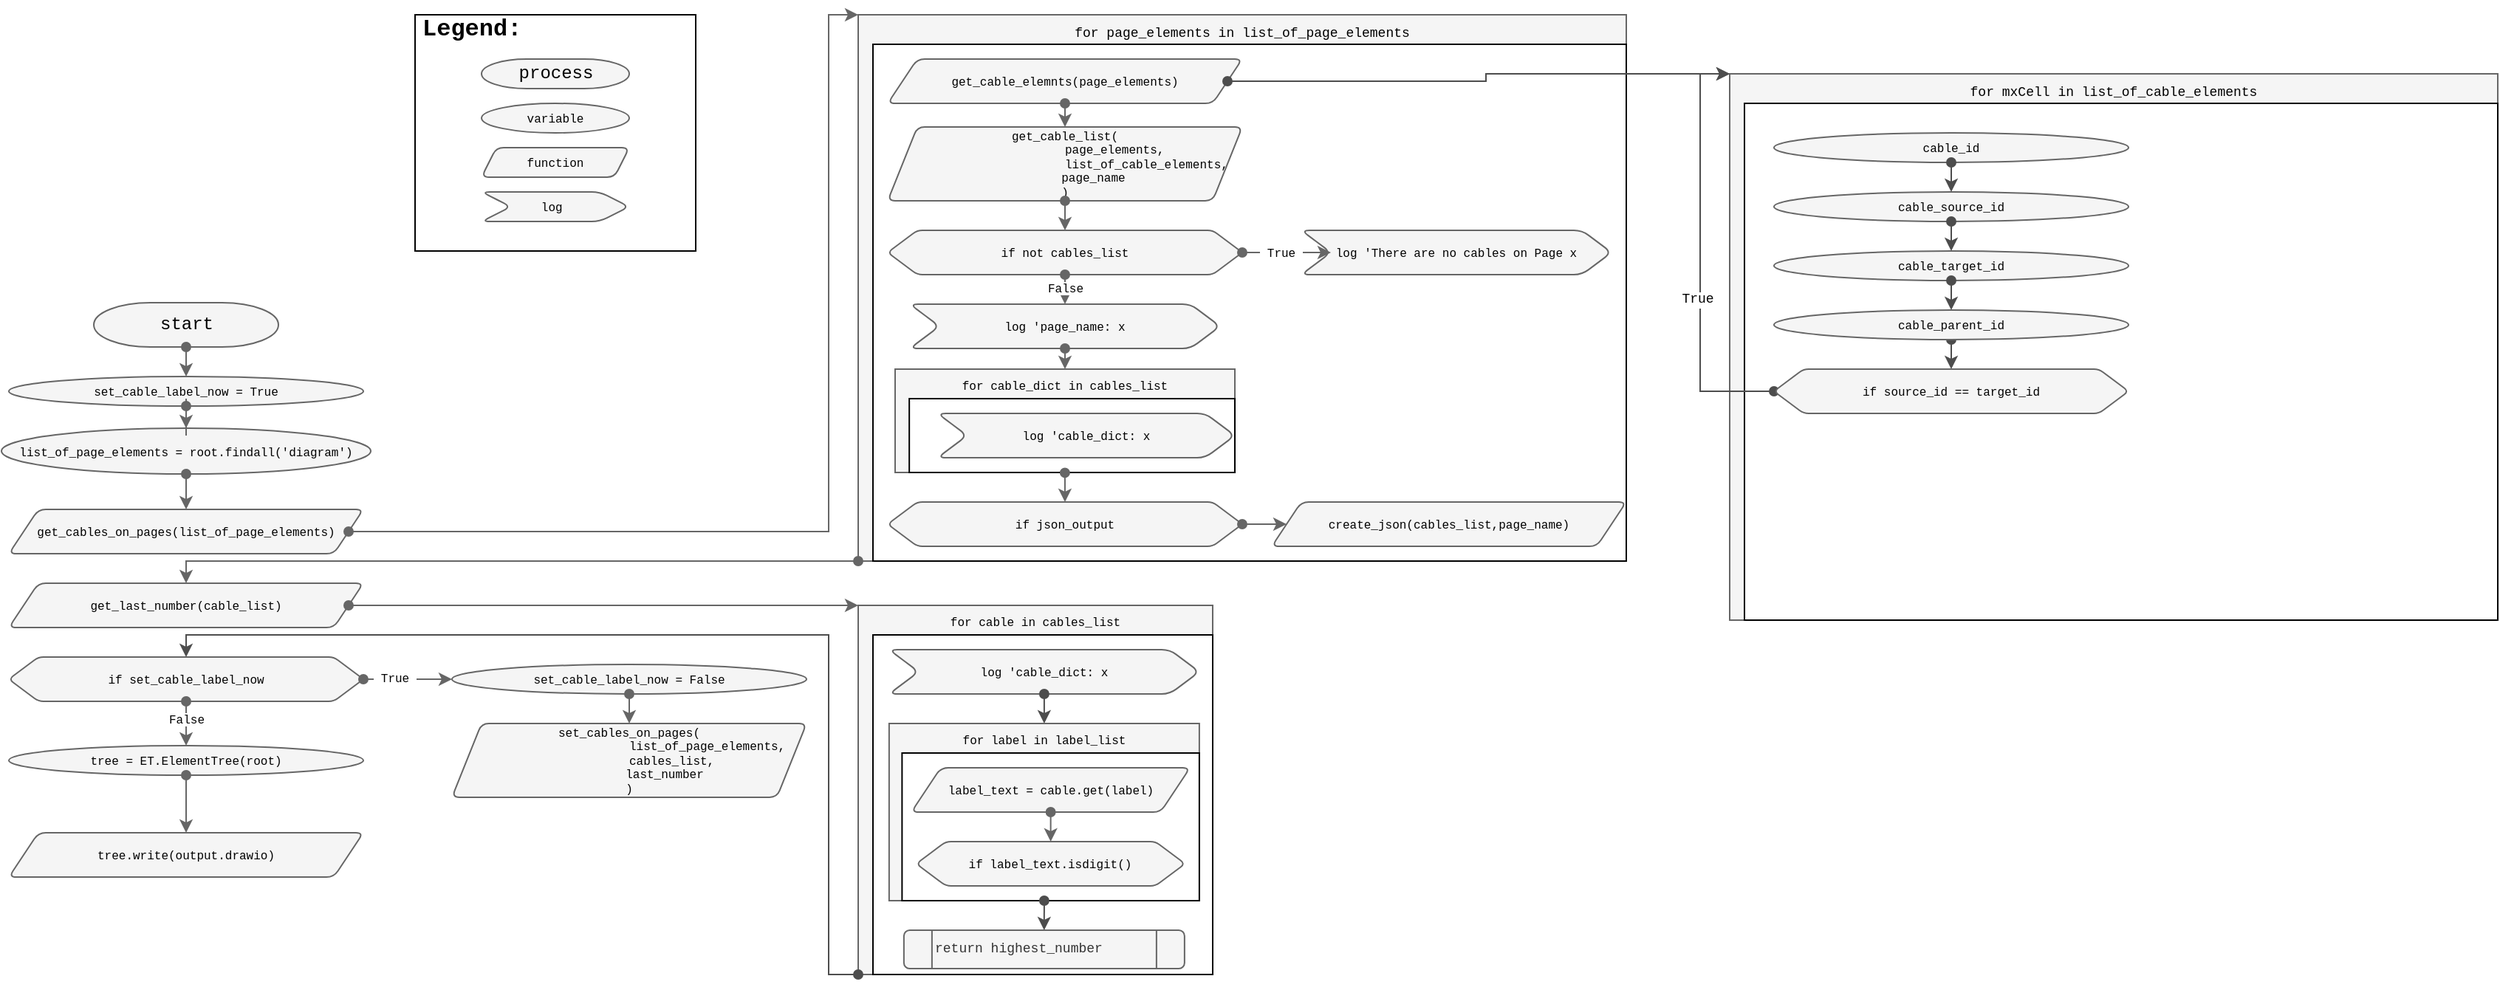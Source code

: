 <mxfile version="14.5.1" type="device"><diagram id="6a731a19-8d31-9384-78a2-239565b7b9f0" name="Page-1"><mxGraphModel dx="818" dy="600" grid="1" gridSize="10" guides="1" tooltips="1" connect="1" arrows="1" fold="1" page="1" pageScale="1" pageWidth="1169" pageHeight="827" background="#ffffff" math="0" shadow="0"><root><mxCell id="0"/><mxCell id="1" parent="0"/><mxCell id="BurVSN_nrZMifRmJG1uA-124" value="list_of_page_elements = root.findall('diagram')" style="ellipse;whiteSpace=wrap;html=1;rounded=1;shadow=0;sketch=0;fontSize=8;fontFamily=Courier New;fillColor=#f5f5f5;strokeColor=#666666;" vertex="1" parent="1"><mxGeometry x="40" y="320" width="250" height="31" as="geometry"/></mxCell><mxCell id="BurVSN_nrZMifRmJG1uA-59" value="get_cables_on_pages(list_of_page_elements)" style="shape=parallelogram;perimeter=parallelogramPerimeter;whiteSpace=wrap;html=1;fixedSize=1;size=20;perimeterSpacing=0;rounded=1;shadow=0;sketch=0;arcSize=10;fontSize=8;fontFamily=Courier New;fillColor=#f5f5f5;strokeColor=#666666;" vertex="1" parent="1"><mxGeometry x="45" y="375" width="240" height="30" as="geometry"/></mxCell><mxCell id="BurVSN_nrZMifRmJG1uA-63" value="&lt;span&gt;set_cable_label_now = True&lt;/span&gt;" style="ellipse;whiteSpace=wrap;html=1;rounded=1;shadow=0;sketch=0;fontSize=8;fontFamily=Courier New;fillColor=#f5f5f5;strokeColor=#666666;" vertex="1" parent="1"><mxGeometry x="45" y="285" width="240" height="20" as="geometry"/></mxCell><mxCell id="BurVSN_nrZMifRmJG1uA-67" value="&lt;font style=&quot;font-size: 8px&quot;&gt;get_last_number(cable_list)&lt;/font&gt;" style="shape=parallelogram;perimeter=parallelogramPerimeter;whiteSpace=wrap;html=1;fixedSize=1;size=20;perimeterSpacing=0;rounded=1;shadow=0;sketch=0;arcSize=10;fontSize=8;fontFamily=Courier New;fillColor=#f5f5f5;strokeColor=#666666;" vertex="1" parent="1"><mxGeometry x="45" y="425" width="240" height="30" as="geometry"/></mxCell><mxCell id="BurVSN_nrZMifRmJG1uA-69" value="&lt;div style=&quot;line-height: 18px&quot;&gt;&lt;font style=&quot;font-size: 8px&quot; face=&quot;Courier New&quot;&gt;if set_cable_label_now&lt;/font&gt;&lt;/div&gt;" style="shape=hexagon;perimeter=hexagonPerimeter2;whiteSpace=wrap;html=1;fixedSize=1;rounded=1;shadow=0;sketch=0;strokeWidth=1;fontSize=8;arcSize=7;fillColor=#f5f5f5;strokeColor=#666666;" vertex="1" parent="1"><mxGeometry x="45" y="475" width="240" height="30" as="geometry"/></mxCell><mxCell id="BurVSN_nrZMifRmJG1uA-74" value="&lt;font style=&quot;font-size: 8px&quot;&gt;set_cables_on_pages(&lt;br&gt;&amp;nbsp; &amp;nbsp; &amp;nbsp; &amp;nbsp; &amp;nbsp; &amp;nbsp; &amp;nbsp; &amp;nbsp; &amp;nbsp; &amp;nbsp; &amp;nbsp; list_of_page_elements, &lt;br&gt;&amp;nbsp; &amp;nbsp; &amp;nbsp; &amp;nbsp; &amp;nbsp; &amp;nbsp; cables_list, &lt;br&gt;&amp;nbsp; &amp;nbsp; &amp;nbsp; &amp;nbsp; &amp;nbsp; last_number&lt;br&gt;)&lt;/font&gt;" style="shape=parallelogram;perimeter=parallelogramPerimeter;whiteSpace=wrap;html=1;fixedSize=1;size=20;perimeterSpacing=0;rounded=1;shadow=0;sketch=0;arcSize=10;fontSize=8;fontFamily=Courier New;fillColor=#f5f5f5;strokeColor=#666666;" vertex="1" parent="1"><mxGeometry x="345" y="520" width="240" height="50" as="geometry"/></mxCell><mxCell id="BurVSN_nrZMifRmJG1uA-80" value="&lt;span&gt;tree = ET.ElementTree(root)&lt;/span&gt;" style="ellipse;whiteSpace=wrap;html=1;rounded=1;shadow=0;sketch=0;fontSize=8;fontFamily=Courier New;fillColor=#f5f5f5;strokeColor=#666666;" vertex="1" parent="1"><mxGeometry x="45" y="535" width="240" height="20" as="geometry"/></mxCell><mxCell id="BurVSN_nrZMifRmJG1uA-82" value="tree.write(output.drawio)" style="shape=parallelogram;perimeter=parallelogramPerimeter;whiteSpace=wrap;html=1;fixedSize=1;size=20;perimeterSpacing=0;rounded=1;shadow=0;sketch=0;arcSize=10;fontSize=8;fontFamily=Courier New;fillColor=#f5f5f5;strokeColor=#666666;" vertex="1" parent="1"><mxGeometry x="45" y="594" width="240" height="30" as="geometry"/></mxCell><mxCell id="BurVSN_nrZMifRmJG1uA-92" value="&lt;span&gt;set_cable_label_now = False&lt;/span&gt;" style="ellipse;whiteSpace=wrap;html=1;rounded=1;shadow=0;sketch=0;fontSize=8;fontFamily=Courier New;fillColor=#f5f5f5;strokeColor=#666666;" vertex="1" parent="1"><mxGeometry x="345" y="480" width="240" height="20" as="geometry"/></mxCell><mxCell id="2" value="start" style="shape=mxgraph.flowchart.terminator;strokeWidth=1;gradientDirection=north;fontStyle=0;html=1;fontFamily=Courier New;fillColor=#f5f5f5;strokeColor=#666666;" parent="1" vertex="1"><mxGeometry x="102.5" y="235" width="125" height="30" as="geometry"/></mxCell><mxCell id="7" style="fontStyle=1;strokeWidth=1;html=1;entryX=0.5;entryY=0;entryDx=0;entryDy=0;strokeColor=#666666;fillColor=#f5f5f5;startArrow=oval;startFill=1;" parent="1" source="2" target="BurVSN_nrZMifRmJG1uA-63" edge="1"><mxGeometry relative="1" as="geometry"><mxPoint x="-64.25" y="185.0" as="targetPoint"/></mxGeometry></mxCell><mxCell id="BurVSN_nrZMifRmJG1uA-104" style="edgeStyle=orthogonalEdgeStyle;rounded=0;orthogonalLoop=1;jettySize=auto;html=1;exitX=1;exitY=0.5;exitDx=0;exitDy=0;entryX=0;entryY=0;entryDx=0;entryDy=0;fontFamily=Courier New;fontSize=8;strokeColor=#666666;fillColor=#f5f5f5;startArrow=oval;startFill=1;" edge="1" parent="1" source="BurVSN_nrZMifRmJG1uA-59" target="BurVSN_nrZMifRmJG1uA-86"><mxGeometry relative="1" as="geometry"><mxPoint x="625" y="180.0" as="targetPoint"/><Array as="points"><mxPoint x="600" y="390"/><mxPoint x="600" y="40"/></Array></mxGeometry></mxCell><mxCell id="BurVSN_nrZMifRmJG1uA-66" value="" style="edgeStyle=orthogonalEdgeStyle;rounded=0;orthogonalLoop=1;jettySize=auto;html=1;fontSize=8;entryX=0.5;entryY=0;entryDx=0;entryDy=0;strokeColor=#666666;fillColor=#f5f5f5;startArrow=oval;startFill=1;exitX=0.5;exitY=1;exitDx=0;exitDy=0;" edge="1" parent="1" source="BurVSN_nrZMifRmJG1uA-124" target="BurVSN_nrZMifRmJG1uA-59"><mxGeometry relative="1" as="geometry"><mxPoint x="165" y="355" as="sourcePoint"/><mxPoint x="160" y="445" as="targetPoint"/></mxGeometry></mxCell><mxCell id="BurVSN_nrZMifRmJG1uA-64" value="" style="edgeStyle=orthogonalEdgeStyle;rounded=0;orthogonalLoop=1;jettySize=auto;html=1;fontSize=8;strokeColor=#666666;fillColor=#f5f5f5;startArrow=oval;startFill=1;entryX=0.5;entryY=0;entryDx=0;entryDy=0;" edge="1" parent="1" source="BurVSN_nrZMifRmJG1uA-63" target="BurVSN_nrZMifRmJG1uA-124"><mxGeometry relative="1" as="geometry"><mxPoint x="165" y="325" as="targetPoint"/></mxGeometry></mxCell><mxCell id="BurVSN_nrZMifRmJG1uA-73" value="" style="edgeStyle=orthogonalEdgeStyle;rounded=0;orthogonalLoop=1;jettySize=auto;html=1;fontFamily=Courier New;fontSize=8;entryX=0;entryY=0.5;entryDx=0;entryDy=0;strokeColor=#666666;fillColor=#f5f5f5;startArrow=oval;startFill=1;" edge="1" parent="1" source="BurVSN_nrZMifRmJG1uA-69" target="BurVSN_nrZMifRmJG1uA-92"><mxGeometry relative="1" as="geometry"><mxPoint x="365" y="490" as="targetPoint"/></mxGeometry></mxCell><mxCell id="BurVSN_nrZMifRmJG1uA-91" value="&amp;nbsp;True&amp;nbsp;" style="edgeLabel;html=1;align=center;verticalAlign=middle;resizable=0;points=[];fontSize=8;fontFamily=Courier New;" vertex="1" connectable="0" parent="BurVSN_nrZMifRmJG1uA-73"><mxGeometry x="-0.31" y="1" relative="1" as="geometry"><mxPoint as="offset"/></mxGeometry></mxCell><mxCell id="BurVSN_nrZMifRmJG1uA-81" value="" style="edgeStyle=orthogonalEdgeStyle;rounded=0;orthogonalLoop=1;jettySize=auto;html=1;fontFamily=Courier New;fontSize=8;strokeColor=#666666;fillColor=#f5f5f5;startArrow=oval;startFill=1;" edge="1" parent="1" source="BurVSN_nrZMifRmJG1uA-69" target="BurVSN_nrZMifRmJG1uA-80"><mxGeometry relative="1" as="geometry"/></mxCell><mxCell id="BurVSN_nrZMifRmJG1uA-94" value="False" style="edgeLabel;html=1;align=center;verticalAlign=middle;resizable=0;points=[];fontSize=8;fontFamily=Courier New;" vertex="1" connectable="0" parent="BurVSN_nrZMifRmJG1uA-81"><mxGeometry x="0.274" relative="1" as="geometry"><mxPoint as="offset"/></mxGeometry></mxCell><mxCell id="BurVSN_nrZMifRmJG1uA-83" value="" style="edgeStyle=orthogonalEdgeStyle;rounded=0;orthogonalLoop=1;jettySize=auto;html=1;fontFamily=Courier New;fontSize=8;strokeColor=#666666;fillColor=#f5f5f5;startArrow=oval;startFill=1;" edge="1" parent="1" source="BurVSN_nrZMifRmJG1uA-80" target="BurVSN_nrZMifRmJG1uA-82"><mxGeometry relative="1" as="geometry"/></mxCell><mxCell id="BurVSN_nrZMifRmJG1uA-93" style="edgeStyle=orthogonalEdgeStyle;rounded=0;orthogonalLoop=1;jettySize=auto;html=1;exitX=0.5;exitY=1;exitDx=0;exitDy=0;entryX=0.5;entryY=0;entryDx=0;entryDy=0;fontFamily=Courier New;fontSize=8;strokeColor=#666666;fillColor=#f5f5f5;startArrow=oval;startFill=1;" edge="1" parent="1" source="BurVSN_nrZMifRmJG1uA-92" target="BurVSN_nrZMifRmJG1uA-74"><mxGeometry relative="1" as="geometry"/></mxCell><mxCell id="BurVSN_nrZMifRmJG1uA-103" value="" style="group;strokeColor=#000000;" vertex="1" connectable="0" parent="1"><mxGeometry x="320" y="40" width="190" height="160" as="geometry"/></mxCell><mxCell id="BurVSN_nrZMifRmJG1uA-78" value="&lt;h1&gt;Legend:&lt;/h1&gt;&lt;p&gt;&lt;br&gt;&lt;/p&gt;" style="text;html=1;strokeColor=none;fillColor=none;spacing=5;spacingTop=-20;whiteSpace=wrap;overflow=hidden;rounded=0;shadow=0;sketch=0;fontFamily=Courier New;fontSize=8;" vertex="1" parent="BurVSN_nrZMifRmJG1uA-103"><mxGeometry width="190" height="160" as="geometry"/></mxCell><mxCell id="BurVSN_nrZMifRmJG1uA-75" value="&lt;span&gt;variable&lt;/span&gt;" style="ellipse;whiteSpace=wrap;html=1;rounded=1;shadow=0;sketch=0;fontSize=8;fontFamily=Courier New;fillColor=#f5f5f5;strokeColor=#666666;" vertex="1" parent="BurVSN_nrZMifRmJG1uA-103"><mxGeometry x="45" y="60" width="100" height="20" as="geometry"/></mxCell><mxCell id="BurVSN_nrZMifRmJG1uA-76" value="process" style="shape=mxgraph.flowchart.terminator;strokeWidth=1;gradientDirection=north;fontStyle=0;html=1;fontFamily=Courier New;fillColor=#f5f5f5;strokeColor=#666666;" vertex="1" parent="BurVSN_nrZMifRmJG1uA-103"><mxGeometry x="45" y="30" width="100" height="20" as="geometry"/></mxCell><mxCell id="BurVSN_nrZMifRmJG1uA-77" value="&lt;font style=&quot;font-size: 8px&quot;&gt;function&lt;/font&gt;" style="shape=parallelogram;perimeter=parallelogramPerimeter;whiteSpace=wrap;html=1;fixedSize=1;size=10.0;perimeterSpacing=0;rounded=1;shadow=0;sketch=0;arcSize=10;fontSize=8;fontFamily=Courier New;fillColor=#f5f5f5;strokeColor=#666666;" vertex="1" parent="BurVSN_nrZMifRmJG1uA-103"><mxGeometry x="45" y="90" width="100" height="20" as="geometry"/></mxCell><mxCell id="BurVSN_nrZMifRmJG1uA-102" value="log&amp;nbsp;" style="shape=step;perimeter=stepPerimeter;whiteSpace=wrap;html=1;fixedSize=1;rounded=1;shadow=0;sketch=0;strokeWidth=1;fontFamily=Courier New;fontSize=8;arcSize=11;fillColor=#f5f5f5;strokeColor=#666666;" vertex="1" parent="BurVSN_nrZMifRmJG1uA-103"><mxGeometry x="45" y="120" width="100" height="20" as="geometry"/></mxCell><mxCell id="BurVSN_nrZMifRmJG1uA-126" value="" style="group;" vertex="1" connectable="0" parent="1"><mxGeometry x="620" y="440" width="280" height="250" as="geometry"/></mxCell><mxCell id="BurVSN_nrZMifRmJG1uA-127" value="for cable in cables_list" style="rounded=0;whiteSpace=wrap;html=1;shadow=0;sketch=0;strokeWidth=1;fontFamily=Courier New;fontSize=8;verticalAlign=top;fillColor=#f5f5f5;strokeColor=#666666;" vertex="1" parent="BurVSN_nrZMifRmJG1uA-126"><mxGeometry width="240" height="250" as="geometry"/></mxCell><mxCell id="BurVSN_nrZMifRmJG1uA-128" value="" style="rounded=0;whiteSpace=wrap;html=1;shadow=0;sketch=0;strokeWidth=1;fontFamily=Courier New;fontSize=8;" vertex="1" parent="BurVSN_nrZMifRmJG1uA-126"><mxGeometry x="10" y="20" width="230" height="230" as="geometry"/></mxCell><mxCell id="BurVSN_nrZMifRmJG1uA-129" value="log 'cable_dict: x" style="shape=step;perimeter=stepPerimeter;whiteSpace=wrap;html=1;fixedSize=1;rounded=1;shadow=0;sketch=0;strokeWidth=1;fontFamily=Courier New;fontSize=8;arcSize=11;fillColor=#f5f5f5;strokeColor=#666666;" vertex="1" parent="BurVSN_nrZMifRmJG1uA-126"><mxGeometry x="20.94" y="30" width="210" height="30" as="geometry"/></mxCell><mxCell id="BurVSN_nrZMifRmJG1uA-141" value="return highest_number" style="shape=process;whiteSpace=wrap;html=1;backgroundOutline=1;rounded=1;shadow=0;sketch=0;strokeColor=#666666;strokeWidth=1;fillColor=#f5f5f5;fontFamily=Courier New;fontSize=9;fontColor=#333333;align=left;" vertex="1" parent="BurVSN_nrZMifRmJG1uA-126"><mxGeometry x="30.94" y="220" width="190" height="26" as="geometry"/></mxCell><mxCell id="BurVSN_nrZMifRmJG1uA-143" style="edgeStyle=orthogonalEdgeStyle;rounded=0;orthogonalLoop=1;jettySize=auto;html=1;exitX=0.5;exitY=1;exitDx=0;exitDy=0;entryX=0.5;entryY=0;entryDx=0;entryDy=0;startArrow=oval;startFill=1;strokeColor=#4D4D4D;fontFamily=Courier New;fontSize=9;fontColor=#000000;" edge="1" parent="BurVSN_nrZMifRmJG1uA-126" source="BurVSN_nrZMifRmJG1uA-129" target="BurVSN_nrZMifRmJG1uA-134"><mxGeometry relative="1" as="geometry"/></mxCell><mxCell id="BurVSN_nrZMifRmJG1uA-134" value="for label in label_list" style="rounded=0;whiteSpace=wrap;html=1;shadow=0;sketch=0;strokeWidth=1;fontFamily=Courier New;fontSize=8;verticalAlign=top;fillColor=#f5f5f5;strokeColor=#666666;" vertex="1" parent="BurVSN_nrZMifRmJG1uA-126"><mxGeometry x="20.94" y="80" width="210" height="120" as="geometry"/></mxCell><mxCell id="BurVSN_nrZMifRmJG1uA-135" value="" style="rounded=0;whiteSpace=wrap;html=1;shadow=0;sketch=0;strokeWidth=1;fontFamily=Courier New;fontSize=8;" vertex="1" parent="BurVSN_nrZMifRmJG1uA-126"><mxGeometry x="29.69" y="100" width="201.25" height="100" as="geometry"/></mxCell><mxCell id="BurVSN_nrZMifRmJG1uA-137" value="&lt;div style=&quot;line-height: 18px&quot;&gt;&lt;font style=&quot;font-size: 8px&quot; face=&quot;Courier New&quot;&gt;if label_text.isdigit()&lt;/font&gt;&lt;/div&gt;" style="shape=hexagon;perimeter=hexagonPerimeter2;whiteSpace=wrap;html=1;fixedSize=1;rounded=1;shadow=0;sketch=0;strokeWidth=1;fontSize=8;arcSize=7;fillColor=#f5f5f5;strokeColor=#666666;" vertex="1" parent="BurVSN_nrZMifRmJG1uA-126"><mxGeometry x="39.38" y="160" width="181.87" height="30" as="geometry"/></mxCell><mxCell id="BurVSN_nrZMifRmJG1uA-138" value="&lt;font style=&quot;font-size: 8px&quot;&gt;label_text = cable.get(label)&lt;/font&gt;" style="shape=parallelogram;perimeter=parallelogramPerimeter;whiteSpace=wrap;html=1;fixedSize=1;size=20;perimeterSpacing=0;rounded=1;shadow=0;sketch=0;arcSize=10;fontSize=8;fontFamily=Courier New;fillColor=#f5f5f5;strokeColor=#666666;" vertex="1" parent="BurVSN_nrZMifRmJG1uA-126"><mxGeometry x="35.94" y="110" width="188.75" height="30" as="geometry"/></mxCell><mxCell id="BurVSN_nrZMifRmJG1uA-139" style="edgeStyle=orthogonalEdgeStyle;rounded=0;orthogonalLoop=1;jettySize=auto;html=1;exitX=0.5;exitY=1;exitDx=0;exitDy=0;entryX=0.5;entryY=0;entryDx=0;entryDy=0;startArrow=oval;startFill=1;strokeColor=#666666;fontFamily=Courier New;fontSize=9;fontColor=#000000;fillColor=#f5f5f5;" edge="1" parent="BurVSN_nrZMifRmJG1uA-126" source="BurVSN_nrZMifRmJG1uA-138" target="BurVSN_nrZMifRmJG1uA-137"><mxGeometry x="640.94" y="520" as="geometry"/></mxCell><mxCell id="BurVSN_nrZMifRmJG1uA-142" style="edgeStyle=orthogonalEdgeStyle;rounded=0;orthogonalLoop=1;jettySize=auto;html=1;exitX=0.5;exitY=1;exitDx=0;exitDy=0;entryX=0.5;entryY=0;entryDx=0;entryDy=0;startArrow=oval;startFill=1;strokeColor=#4D4D4D;fontFamily=Courier New;fontSize=9;fontColor=#000000;" edge="1" parent="BurVSN_nrZMifRmJG1uA-126" source="BurVSN_nrZMifRmJG1uA-134" target="BurVSN_nrZMifRmJG1uA-141"><mxGeometry relative="1" as="geometry"><Array as="points"><mxPoint x="126" y="220"/></Array></mxGeometry></mxCell><mxCell id="BurVSN_nrZMifRmJG1uA-131" value="" style="group;" vertex="1" connectable="0" parent="1"><mxGeometry x="620" y="40" width="520" height="370" as="geometry"/></mxCell><mxCell id="BurVSN_nrZMifRmJG1uA-86" value="for page_elements in list_of_page_elements" style="group;fillColor=#f5f5f5;strokeColor=#666666;container=0;fontFamily=Courier New;fontSize=9;connectable=1;" vertex="1" connectable="0" parent="BurVSN_nrZMifRmJG1uA-131"><mxGeometry width="520" height="370" as="geometry"/></mxCell><mxCell id="BurVSN_nrZMifRmJG1uA-85" value="" style="rounded=0;whiteSpace=wrap;html=1;shadow=0;sketch=0;strokeWidth=1;fontFamily=Courier New;fontSize=8;" vertex="1" parent="BurVSN_nrZMifRmJG1uA-131"><mxGeometry x="10" y="20" width="510" height="350" as="geometry"/></mxCell><mxCell id="BurVSN_nrZMifRmJG1uA-87" value="get_cable_elemnts(page_elements)" style="shape=parallelogram;perimeter=parallelogramPerimeter;whiteSpace=wrap;html=1;fixedSize=1;size=20;perimeterSpacing=0;rounded=1;shadow=0;sketch=0;arcSize=10;fontSize=8;fontFamily=Courier New;fillColor=#f5f5f5;strokeColor=#666666;" vertex="1" parent="BurVSN_nrZMifRmJG1uA-131"><mxGeometry x="20" y="30" width="240" height="30" as="geometry"/></mxCell><mxCell id="BurVSN_nrZMifRmJG1uA-88" value="get_cable_list(&lt;br&gt;&amp;nbsp; &amp;nbsp; &amp;nbsp; &amp;nbsp; &amp;nbsp; &amp;nbsp; &amp;nbsp; page_elements, &lt;br&gt;&amp;nbsp; &amp;nbsp; &amp;nbsp; &amp;nbsp; &amp;nbsp; &amp;nbsp; &amp;nbsp; &amp;nbsp; &amp;nbsp; &amp;nbsp; &amp;nbsp; &amp;nbsp;list_of_cable_elements, &lt;br&gt;&amp;nbsp; &amp;nbsp; &amp;nbsp; &amp;nbsp; page_name&lt;br&gt;)" style="shape=parallelogram;perimeter=parallelogramPerimeter;whiteSpace=wrap;html=1;fixedSize=1;size=20;perimeterSpacing=0;rounded=1;shadow=0;sketch=0;arcSize=10;fontSize=8;fontFamily=Courier New;fillColor=#f5f5f5;strokeColor=#666666;" vertex="1" parent="BurVSN_nrZMifRmJG1uA-131"><mxGeometry x="20" y="76" width="240" height="50" as="geometry"/></mxCell><mxCell id="BurVSN_nrZMifRmJG1uA-90" value="&lt;div style=&quot;line-height: 18px&quot;&gt;&lt;font style=&quot;font-size: 8px&quot; face=&quot;Courier New&quot;&gt;if not cables_list&lt;/font&gt;&lt;/div&gt;" style="shape=hexagon;perimeter=hexagonPerimeter2;whiteSpace=wrap;html=1;fixedSize=1;rounded=1;shadow=0;sketch=0;strokeWidth=1;fontSize=8;arcSize=7;fillColor=#f5f5f5;strokeColor=#666666;" vertex="1" parent="BurVSN_nrZMifRmJG1uA-131"><mxGeometry x="20" y="146" width="240" height="30" as="geometry"/></mxCell><mxCell id="BurVSN_nrZMifRmJG1uA-99" value="log 'page_name: x" style="shape=step;perimeter=stepPerimeter;whiteSpace=wrap;html=1;fixedSize=1;rounded=1;shadow=0;sketch=0;strokeWidth=1;fontFamily=Courier New;fontSize=8;arcSize=11;fillColor=#f5f5f5;strokeColor=#666666;" vertex="1" parent="BurVSN_nrZMifRmJG1uA-131"><mxGeometry x="35" y="196" width="210" height="30" as="geometry"/></mxCell><mxCell id="BurVSN_nrZMifRmJG1uA-119" value="&lt;div style=&quot;line-height: 18px&quot;&gt;&lt;font style=&quot;font-size: 8px&quot; face=&quot;Courier New&quot;&gt;if json_output&lt;/font&gt;&lt;/div&gt;" style="shape=hexagon;perimeter=hexagonPerimeter2;whiteSpace=wrap;html=1;fixedSize=1;rounded=1;shadow=0;sketch=0;strokeWidth=1;fontSize=8;arcSize=7;fillColor=#f5f5f5;strokeColor=#666666;" vertex="1" parent="BurVSN_nrZMifRmJG1uA-131"><mxGeometry x="20" y="330" width="240" height="30" as="geometry"/></mxCell><mxCell id="BurVSN_nrZMifRmJG1uA-121" value="create_json(cables_list,page_name)" style="shape=parallelogram;perimeter=parallelogramPerimeter;whiteSpace=wrap;html=1;fixedSize=1;size=20;perimeterSpacing=0;rounded=1;shadow=0;sketch=0;arcSize=10;fontSize=8;fontFamily=Courier New;fillColor=#f5f5f5;strokeColor=#666666;" vertex="1" parent="BurVSN_nrZMifRmJG1uA-131"><mxGeometry x="280" y="330" width="240" height="30" as="geometry"/></mxCell><mxCell id="BurVSN_nrZMifRmJG1uA-96" value="log 'There are no cables on Page x" style="shape=step;perimeter=stepPerimeter;whiteSpace=wrap;html=1;fixedSize=1;rounded=1;shadow=0;sketch=0;strokeWidth=1;fontFamily=Courier New;fontSize=8;arcSize=11;fillColor=#f5f5f5;strokeColor=#666666;" vertex="1" parent="BurVSN_nrZMifRmJG1uA-131"><mxGeometry x="300" y="146" width="210" height="30" as="geometry"/></mxCell><mxCell id="BurVSN_nrZMifRmJG1uA-89" style="edgeStyle=orthogonalEdgeStyle;rounded=0;orthogonalLoop=1;jettySize=auto;html=1;exitX=0.5;exitY=1;exitDx=0;exitDy=0;entryX=0.5;entryY=0;entryDx=0;entryDy=0;fontFamily=Courier New;fontSize=8;fillColor=#f5f5f5;strokeColor=#666666;startArrow=oval;startFill=1;" edge="1" parent="BurVSN_nrZMifRmJG1uA-131" source="BurVSN_nrZMifRmJG1uA-87" target="BurVSN_nrZMifRmJG1uA-88"><mxGeometry as="geometry"/></mxCell><mxCell id="BurVSN_nrZMifRmJG1uA-95" style="edgeStyle=orthogonalEdgeStyle;rounded=0;orthogonalLoop=1;jettySize=auto;html=1;exitX=0.5;exitY=1;exitDx=0;exitDy=0;entryX=0.5;entryY=0;entryDx=0;entryDy=0;fontFamily=Courier New;fontSize=8;fillColor=#f5f5f5;strokeColor=#666666;startArrow=oval;startFill=1;" edge="1" parent="BurVSN_nrZMifRmJG1uA-131" source="BurVSN_nrZMifRmJG1uA-88" target="BurVSN_nrZMifRmJG1uA-90"><mxGeometry as="geometry"/></mxCell><mxCell id="BurVSN_nrZMifRmJG1uA-100" style="edgeStyle=orthogonalEdgeStyle;rounded=0;orthogonalLoop=1;jettySize=auto;html=1;exitX=0.5;exitY=1;exitDx=0;exitDy=0;entryX=0.5;entryY=0;entryDx=0;entryDy=0;fontFamily=Courier New;fontSize=8;fillColor=#f5f5f5;strokeColor=#666666;startArrow=oval;startFill=1;" edge="1" parent="BurVSN_nrZMifRmJG1uA-131" source="BurVSN_nrZMifRmJG1uA-90" target="BurVSN_nrZMifRmJG1uA-99"><mxGeometry as="geometry"/></mxCell><mxCell id="BurVSN_nrZMifRmJG1uA-101" value="False" style="edgeLabel;html=1;align=center;verticalAlign=middle;resizable=0;points=[];fontSize=8;fontFamily=Courier New;" vertex="1" connectable="0" parent="BurVSN_nrZMifRmJG1uA-100"><mxGeometry x="-0.568" y="-1" relative="1" as="geometry"><mxPoint x="1" y="4.56" as="offset"/></mxGeometry></mxCell><mxCell id="BurVSN_nrZMifRmJG1uA-118" style="edgeStyle=orthogonalEdgeStyle;rounded=0;orthogonalLoop=1;jettySize=auto;html=1;exitX=0.5;exitY=1;exitDx=0;exitDy=0;entryX=0.5;entryY=0;entryDx=0;entryDy=0;fontFamily=Courier New;fontSize=8;fillColor=#f5f5f5;strokeColor=#666666;startArrow=oval;startFill=1;" edge="1" parent="BurVSN_nrZMifRmJG1uA-131" source="BurVSN_nrZMifRmJG1uA-99" target="BurVSN_nrZMifRmJG1uA-106"><mxGeometry as="geometry"/></mxCell><mxCell id="BurVSN_nrZMifRmJG1uA-122" style="edgeStyle=orthogonalEdgeStyle;rounded=0;orthogonalLoop=1;jettySize=auto;html=1;exitX=1;exitY=0.5;exitDx=0;exitDy=0;entryX=0;entryY=0.5;entryDx=0;entryDy=0;fontFamily=Courier New;fontSize=8;fillColor=#f5f5f5;strokeColor=#666666;startArrow=oval;startFill=1;" edge="1" parent="BurVSN_nrZMifRmJG1uA-131" source="BurVSN_nrZMifRmJG1uA-119" target="BurVSN_nrZMifRmJG1uA-121"><mxGeometry as="geometry"/></mxCell><mxCell id="BurVSN_nrZMifRmJG1uA-97" style="edgeStyle=orthogonalEdgeStyle;rounded=0;orthogonalLoop=1;jettySize=auto;html=1;exitX=1;exitY=0.5;exitDx=0;exitDy=0;entryX=0;entryY=0.5;entryDx=0;entryDy=0;fontFamily=Courier New;fontSize=8;fillColor=#f5f5f5;strokeColor=#666666;startArrow=oval;startFill=1;" edge="1" parent="BurVSN_nrZMifRmJG1uA-131" source="BurVSN_nrZMifRmJG1uA-90" target="BurVSN_nrZMifRmJG1uA-96"><mxGeometry as="geometry"/></mxCell><mxCell id="BurVSN_nrZMifRmJG1uA-98" value="&amp;nbsp;True&amp;nbsp;" style="edgeLabel;html=1;align=center;verticalAlign=middle;resizable=0;points=[];fontSize=8;fontFamily=Courier New;" vertex="1" connectable="0" parent="BurVSN_nrZMifRmJG1uA-97"><mxGeometry x="-0.133" relative="1" as="geometry"><mxPoint as="offset"/></mxGeometry></mxCell><mxCell id="BurVSN_nrZMifRmJG1uA-117" value="" style="group;fillColor=#f5f5f5;strokeColor=#666666;container=0;" vertex="1" connectable="0" parent="BurVSN_nrZMifRmJG1uA-131"><mxGeometry x="25" y="240" width="230" height="70" as="geometry"/></mxCell><mxCell id="BurVSN_nrZMifRmJG1uA-106" value="for cable_dict in cables_list" style="rounded=0;whiteSpace=wrap;html=1;shadow=0;sketch=0;strokeWidth=1;fontFamily=Courier New;fontSize=8;verticalAlign=top;fillColor=#f5f5f5;strokeColor=#666666;" vertex="1" parent="BurVSN_nrZMifRmJG1uA-131"><mxGeometry x="25" y="240" width="230" height="70" as="geometry"/></mxCell><mxCell id="BurVSN_nrZMifRmJG1uA-107" value="" style="rounded=0;whiteSpace=wrap;html=1;shadow=0;sketch=0;strokeWidth=1;fontFamily=Courier New;fontSize=8;" vertex="1" parent="BurVSN_nrZMifRmJG1uA-131"><mxGeometry x="34.583" y="260" width="220.417" height="50" as="geometry"/></mxCell><mxCell id="BurVSN_nrZMifRmJG1uA-115" value="log 'cable_dict: x" style="shape=step;perimeter=stepPerimeter;whiteSpace=wrap;html=1;fixedSize=1;rounded=1;shadow=0;sketch=0;strokeWidth=1;fontFamily=Courier New;fontSize=8;arcSize=11;fillColor=#f5f5f5;strokeColor=#666666;" vertex="1" parent="BurVSN_nrZMifRmJG1uA-131"><mxGeometry x="53.75" y="270" width="201.25" height="30" as="geometry"/></mxCell><mxCell id="BurVSN_nrZMifRmJG1uA-120" style="edgeStyle=orthogonalEdgeStyle;rounded=0;orthogonalLoop=1;jettySize=auto;html=1;entryX=0.5;entryY=0;entryDx=0;entryDy=0;fontFamily=Courier New;fontSize=8;fillColor=#f5f5f5;strokeColor=#666666;startArrow=oval;startFill=1;exitX=0.478;exitY=1.004;exitDx=0;exitDy=0;exitPerimeter=0;" edge="1" parent="BurVSN_nrZMifRmJG1uA-131" source="BurVSN_nrZMifRmJG1uA-107" target="BurVSN_nrZMifRmJG1uA-119"><mxGeometry as="geometry"><mxPoint x="145" y="310" as="sourcePoint"/><Array as="points"/></mxGeometry></mxCell><mxCell id="BurVSN_nrZMifRmJG1uA-123" style="edgeStyle=orthogonalEdgeStyle;rounded=0;orthogonalLoop=1;jettySize=auto;html=1;exitX=0;exitY=1;exitDx=0;exitDy=0;fontFamily=Courier New;fontSize=8;entryX=0.5;entryY=0;entryDx=0;entryDy=0;strokeColor=#666666;fillColor=#f5f5f5;startArrow=oval;startFill=1;" edge="1" parent="1" source="BurVSN_nrZMifRmJG1uA-86" target="BurVSN_nrZMifRmJG1uA-67"><mxGeometry relative="1" as="geometry"><mxPoint x="625" y="550" as="sourcePoint"/><Array as="points"><mxPoint x="165" y="410"/></Array></mxGeometry></mxCell><mxCell id="BurVSN_nrZMifRmJG1uA-132" style="edgeStyle=orthogonalEdgeStyle;rounded=0;orthogonalLoop=1;jettySize=auto;html=1;exitX=1;exitY=0.5;exitDx=0;exitDy=0;entryX=0;entryY=0;entryDx=0;entryDy=0;startArrow=oval;startFill=1;fontFamily=Courier New;fontSize=9;strokeColor=#666666;fillColor=#f5f5f5;" edge="1" parent="1" source="BurVSN_nrZMifRmJG1uA-67" target="BurVSN_nrZMifRmJG1uA-127"><mxGeometry relative="1" as="geometry"><Array as="points"><mxPoint x="530" y="440"/><mxPoint x="530" y="440"/></Array></mxGeometry></mxCell><mxCell id="BurVSN_nrZMifRmJG1uA-144" style="edgeStyle=orthogonalEdgeStyle;rounded=0;orthogonalLoop=1;jettySize=auto;html=1;exitX=0;exitY=1;exitDx=0;exitDy=0;entryX=0.5;entryY=0;entryDx=0;entryDy=0;startArrow=oval;startFill=1;strokeColor=#4D4D4D;fontFamily=Courier New;fontSize=9;fontColor=#000000;" edge="1" parent="1" source="BurVSN_nrZMifRmJG1uA-127" target="BurVSN_nrZMifRmJG1uA-69"><mxGeometry relative="1" as="geometry"><Array as="points"><mxPoint x="600" y="690"/><mxPoint x="600" y="460"/><mxPoint x="165" y="460"/></Array></mxGeometry></mxCell><mxCell id="BurVSN_nrZMifRmJG1uA-146" value="for mxCell in list_of_cable_elements" style="group;fillColor=#f5f5f5;strokeColor=#666666;container=1;fontFamily=Courier New;fontSize=9;connectable=1;collapsible=0;dropTarget=1;" vertex="1" connectable="0" parent="1"><mxGeometry x="1210" y="80" width="520" height="370" as="geometry"/></mxCell><mxCell id="BurVSN_nrZMifRmJG1uA-147" value="" style="rounded=0;whiteSpace=wrap;html=1;shadow=0;sketch=0;strokeWidth=1;fontFamily=Courier New;fontSize=8;" vertex="1" parent="BurVSN_nrZMifRmJG1uA-146"><mxGeometry x="10" y="20" width="510" height="350" as="geometry"/></mxCell><mxCell id="BurVSN_nrZMifRmJG1uA-168" value="&lt;span&gt;cable_id&lt;/span&gt;" style="ellipse;whiteSpace=wrap;html=1;rounded=1;shadow=0;sketch=0;fontSize=8;fontFamily=Courier New;fillColor=#f5f5f5;strokeColor=#666666;" vertex="1" parent="BurVSN_nrZMifRmJG1uA-146"><mxGeometry x="30" y="40" width="240" height="20" as="geometry"/></mxCell><mxCell id="BurVSN_nrZMifRmJG1uA-169" value="&lt;span&gt;cable_source_id&lt;/span&gt;" style="ellipse;whiteSpace=wrap;html=1;rounded=1;shadow=0;sketch=0;fontSize=8;fontFamily=Courier New;fillColor=#f5f5f5;strokeColor=#666666;" vertex="1" parent="BurVSN_nrZMifRmJG1uA-146"><mxGeometry x="30" y="80" width="240" height="20" as="geometry"/></mxCell><mxCell id="BurVSN_nrZMifRmJG1uA-171" value="&lt;span&gt;cable_target_id&lt;/span&gt;" style="ellipse;whiteSpace=wrap;html=1;rounded=1;shadow=0;sketch=0;fontSize=8;fontFamily=Courier New;fillColor=#f5f5f5;strokeColor=#666666;" vertex="1" parent="BurVSN_nrZMifRmJG1uA-146"><mxGeometry x="30" y="120" width="240" height="20" as="geometry"/></mxCell><mxCell id="BurVSN_nrZMifRmJG1uA-176" style="edgeStyle=orthogonalEdgeStyle;rounded=0;orthogonalLoop=1;jettySize=auto;html=1;exitX=0.5;exitY=1;exitDx=0;exitDy=0;entryX=0.5;entryY=0;entryDx=0;entryDy=0;startArrow=oval;startFill=1;strokeColor=#4D4D4D;fontFamily=Courier New;fontSize=9;fontColor=#000000;" edge="1" parent="BurVSN_nrZMifRmJG1uA-146" source="BurVSN_nrZMifRmJG1uA-173" target="BurVSN_nrZMifRmJG1uA-175"><mxGeometry relative="1" as="geometry"/></mxCell><mxCell id="BurVSN_nrZMifRmJG1uA-173" value="&lt;span&gt;cable_parent_id&lt;/span&gt;" style="ellipse;whiteSpace=wrap;html=1;rounded=1;shadow=0;sketch=0;fontSize=8;fontFamily=Courier New;fillColor=#f5f5f5;strokeColor=#666666;" vertex="1" parent="BurVSN_nrZMifRmJG1uA-146"><mxGeometry x="30" y="160" width="240" height="20" as="geometry"/></mxCell><mxCell id="BurVSN_nrZMifRmJG1uA-170" style="edgeStyle=orthogonalEdgeStyle;rounded=0;orthogonalLoop=1;jettySize=auto;html=1;exitX=0.5;exitY=1;exitDx=0;exitDy=0;entryX=0.5;entryY=0;entryDx=0;entryDy=0;startArrow=oval;startFill=1;strokeColor=#4D4D4D;fontFamily=Courier New;fontSize=9;fontColor=#000000;" edge="1" parent="BurVSN_nrZMifRmJG1uA-146" source="BurVSN_nrZMifRmJG1uA-168" target="BurVSN_nrZMifRmJG1uA-169"><mxGeometry relative="1" as="geometry"/></mxCell><mxCell id="BurVSN_nrZMifRmJG1uA-172" style="edgeStyle=orthogonalEdgeStyle;rounded=0;orthogonalLoop=1;jettySize=auto;html=1;exitX=0.5;exitY=1;exitDx=0;exitDy=0;entryX=0.5;entryY=0;entryDx=0;entryDy=0;startArrow=oval;startFill=1;strokeColor=#4D4D4D;fontFamily=Courier New;fontSize=9;fontColor=#000000;" edge="1" parent="BurVSN_nrZMifRmJG1uA-146" source="BurVSN_nrZMifRmJG1uA-169" target="BurVSN_nrZMifRmJG1uA-171"><mxGeometry relative="1" as="geometry"/></mxCell><mxCell id="BurVSN_nrZMifRmJG1uA-174" style="edgeStyle=orthogonalEdgeStyle;rounded=0;orthogonalLoop=1;jettySize=auto;html=1;exitX=0.5;exitY=1;exitDx=0;exitDy=0;entryX=0.5;entryY=0;entryDx=0;entryDy=0;startArrow=oval;startFill=1;strokeColor=#4D4D4D;fontFamily=Courier New;fontSize=9;fontColor=#000000;" edge="1" parent="BurVSN_nrZMifRmJG1uA-146" source="BurVSN_nrZMifRmJG1uA-171" target="BurVSN_nrZMifRmJG1uA-173"><mxGeometry relative="1" as="geometry"/></mxCell><mxCell id="BurVSN_nrZMifRmJG1uA-177" style="edgeStyle=orthogonalEdgeStyle;rounded=0;orthogonalLoop=1;jettySize=auto;html=1;exitX=0;exitY=0.5;exitDx=0;exitDy=0;entryX=0;entryY=0;entryDx=0;entryDy=0;startArrow=oval;startFill=1;strokeColor=#4D4D4D;fontFamily=Courier New;fontSize=9;fontColor=#000000;" edge="1" parent="BurVSN_nrZMifRmJG1uA-146" source="BurVSN_nrZMifRmJG1uA-175" target="BurVSN_nrZMifRmJG1uA-146"><mxGeometry relative="1" as="geometry"><Array as="points"><mxPoint x="-20" y="215"/><mxPoint x="-20"/></Array></mxGeometry></mxCell><mxCell id="BurVSN_nrZMifRmJG1uA-178" value="True" style="edgeLabel;html=1;align=center;verticalAlign=middle;resizable=0;points=[];fontSize=9;fontFamily=Courier New;fontColor=#000000;" vertex="1" connectable="0" parent="BurVSN_nrZMifRmJG1uA-177"><mxGeometry x="-0.212" y="2" relative="1" as="geometry"><mxPoint as="offset"/></mxGeometry></mxCell><mxCell id="BurVSN_nrZMifRmJG1uA-175" value="&lt;div style=&quot;line-height: 18px&quot;&gt;&lt;font style=&quot;font-size: 8px&quot; face=&quot;Courier New&quot;&gt;if source_id == target_id&lt;/font&gt;&lt;/div&gt;" style="shape=hexagon;perimeter=hexagonPerimeter2;whiteSpace=wrap;html=1;fixedSize=1;rounded=1;shadow=0;sketch=0;strokeWidth=1;fontSize=8;arcSize=7;fillColor=#f5f5f5;strokeColor=#666666;" vertex="1" parent="BurVSN_nrZMifRmJG1uA-146"><mxGeometry x="30" y="200" width="240" height="30" as="geometry"/></mxCell><mxCell id="BurVSN_nrZMifRmJG1uA-179" style="edgeStyle=orthogonalEdgeStyle;rounded=0;orthogonalLoop=1;jettySize=auto;html=1;exitX=1;exitY=0.5;exitDx=0;exitDy=0;startArrow=oval;startFill=1;strokeColor=#4D4D4D;fontFamily=Courier New;fontSize=9;fontColor=#000000;entryX=0;entryY=0;entryDx=0;entryDy=0;" edge="1" parent="1" source="BurVSN_nrZMifRmJG1uA-87" target="BurVSN_nrZMifRmJG1uA-146"><mxGeometry relative="1" as="geometry"><mxPoint x="1210" y="80" as="targetPoint"/><Array as="points"><mxPoint x="1045" y="85"/><mxPoint x="1045" y="80"/></Array></mxGeometry></mxCell></root></mxGraphModel></diagram></mxfile>